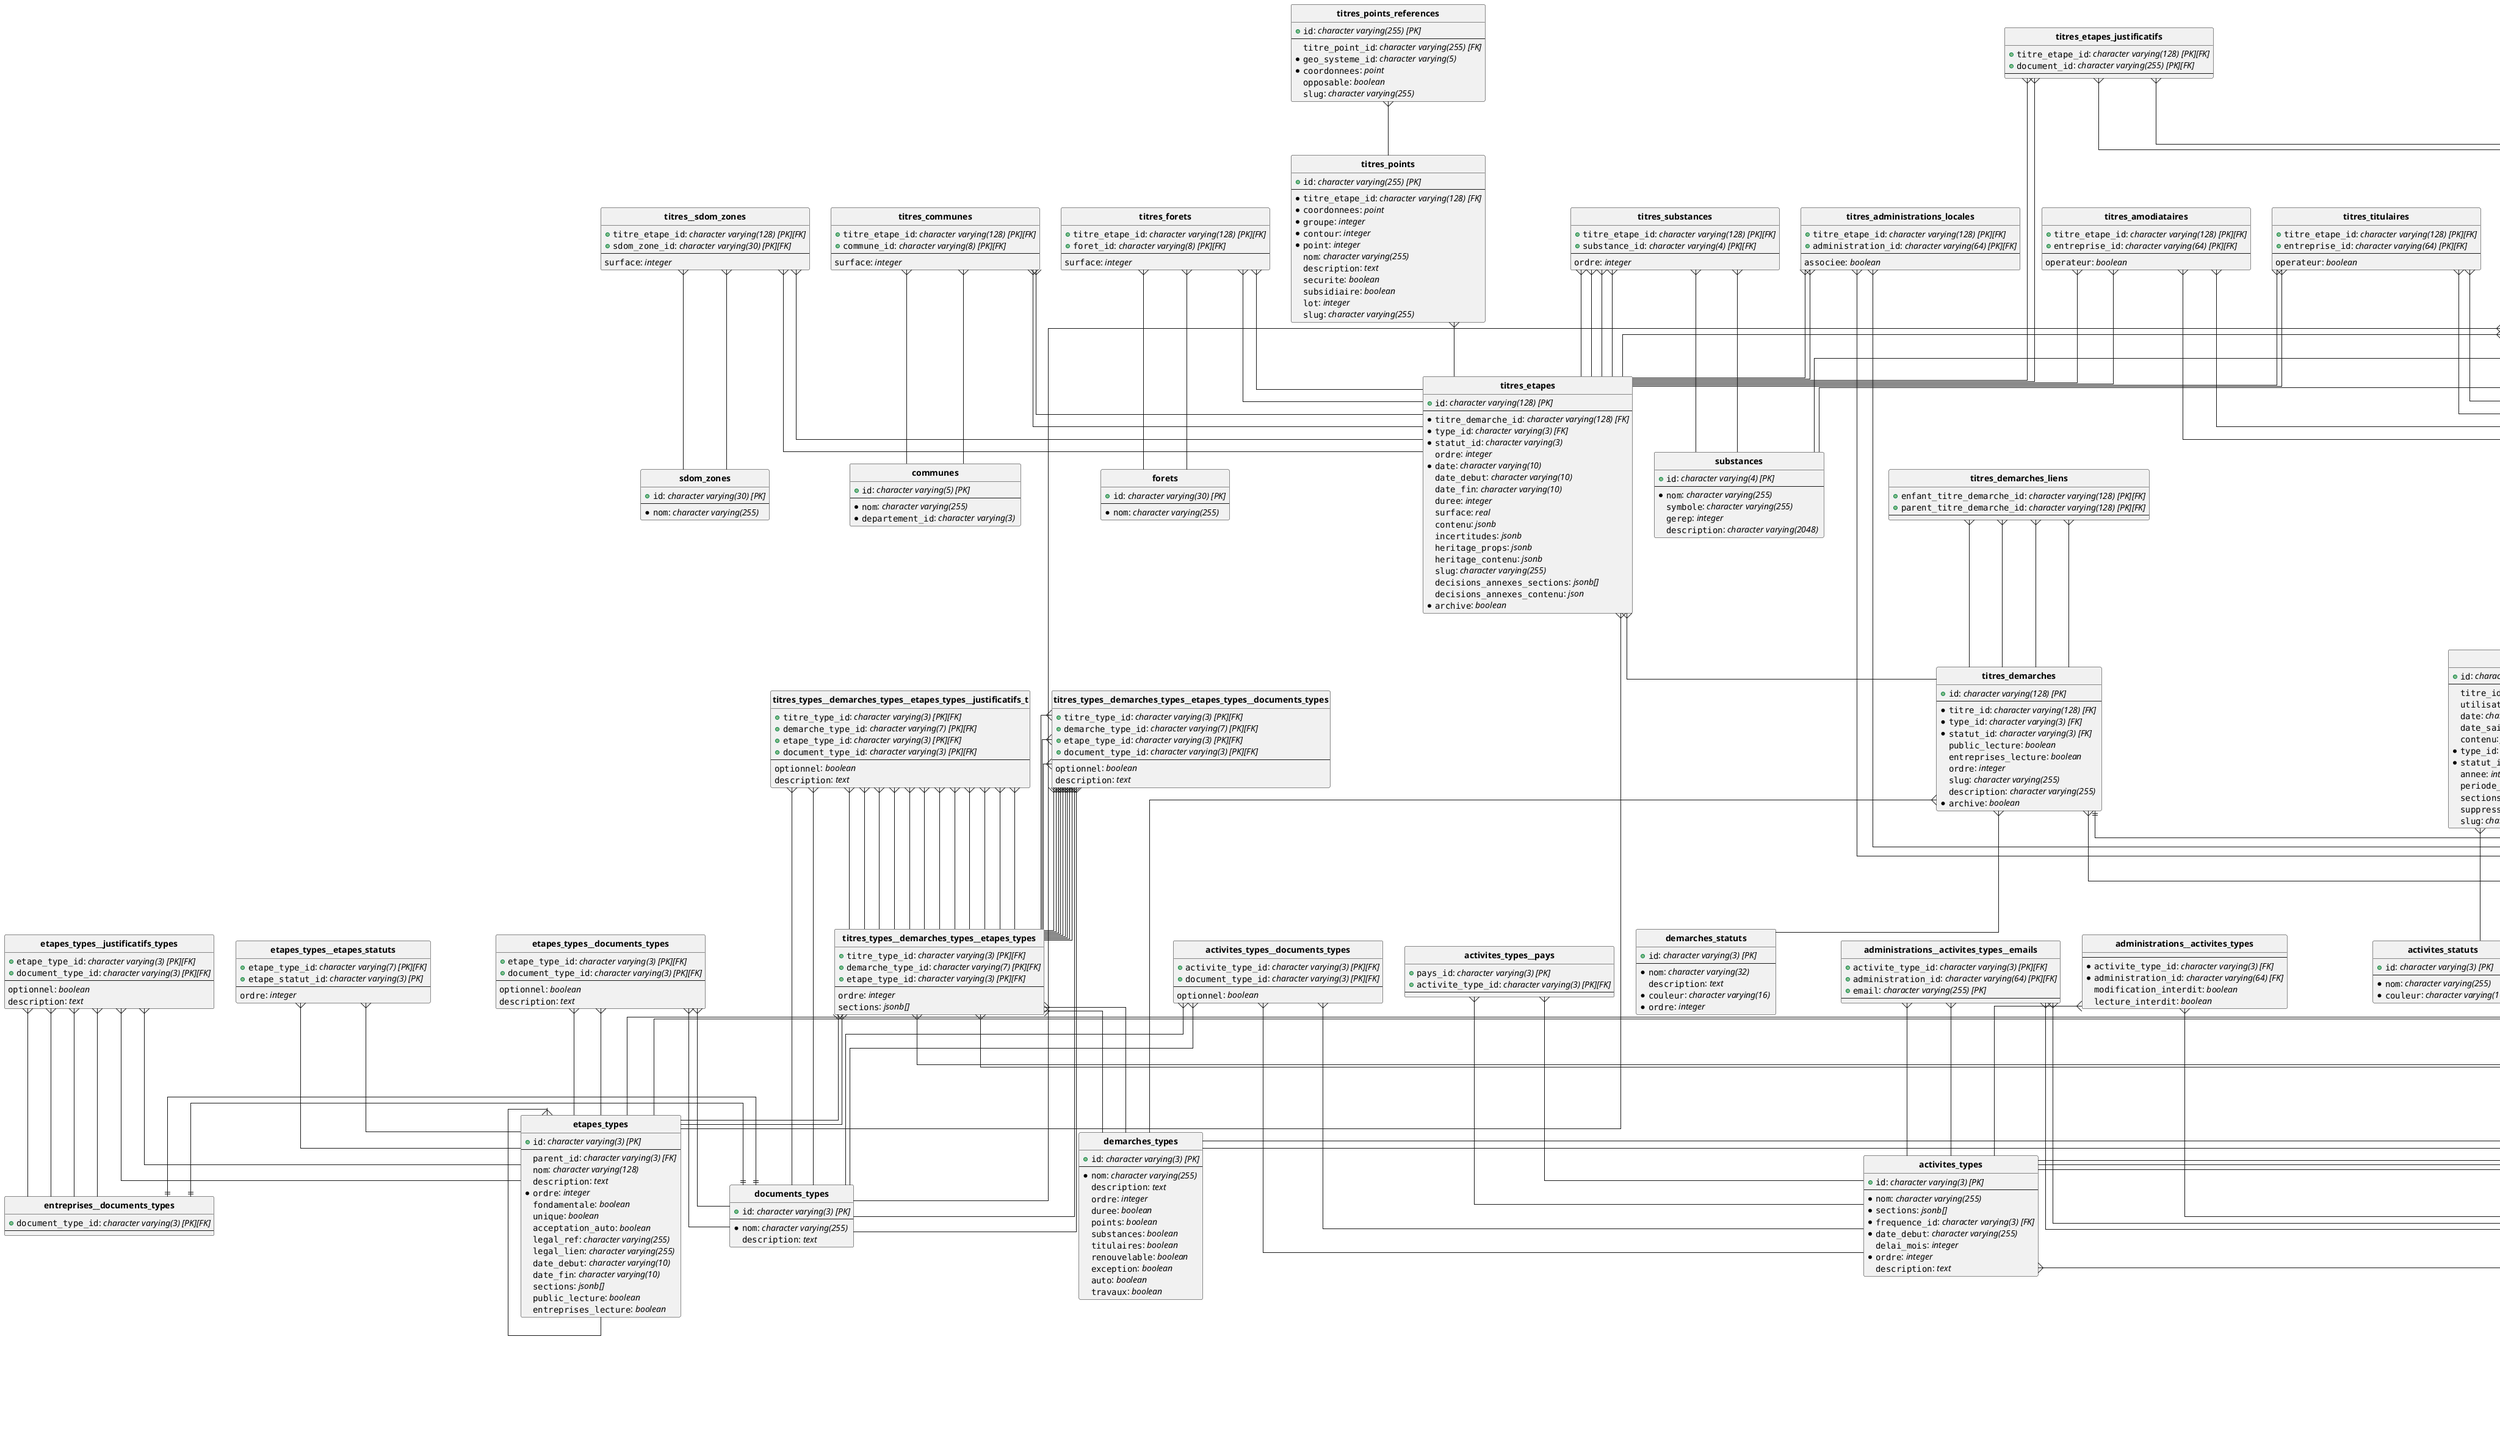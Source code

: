 @startuml
hide circle
skinparam linetype ortho

entity "**activites_statuts**" {
  + ""id"": //character varying(3) [PK]//
  --
  *""nom"": //character varying(255) //
  *""couleur"": //character varying(16) //
}

entity "**activites_types**" {
  + ""id"": //character varying(3) [PK]//
  --
  *""nom"": //character varying(255) //
  *""sections"": //jsonb[] //
  *""frequence_id"": //character varying(3) [FK]//
  *""date_debut"": //character varying(255) //
  ""delai_mois"": //integer //
  *""ordre"": //integer //
  ""description"": //text //
}

entity "**activites_types__documents_types**" {
  + ""activite_type_id"": //character varying(3) [PK][FK]//
  + ""document_type_id"": //character varying(3) [PK][FK]//
  --
  ""optionnel"": //boolean //
}

entity "**activites_types__pays**" {
  + ""pays_id"": //character varying(3) [PK]//
  + ""activite_type_id"": //character varying(3) [PK][FK]//
  --
}

entity "**activites_types__titres_types**" {
  + ""titre_type_id"": //character varying(3) [PK][FK]//
  + ""activite_type_id"": //character varying(3) [PK][FK]//
  --
}

entity "**administrations**" {
  + ""id"": //character varying(64) [PK]//
  --
}

entity "**administrations__activites_types**" {
  --
  *""activite_type_id"": //character varying(3) [FK]//
  *""administration_id"": //character varying(64) [FK]//
  ""modification_interdit"": //boolean //
  ""lecture_interdit"": //boolean //
}

entity "**administrations__activites_types__emails**" {
  + ""activite_type_id"": //character varying(3) [PK][FK]//
  + ""administration_id"": //character varying(64) [PK][FK]//
  + ""email"": //character varying(255) [PK]//
  --
}

entity "**administrations__titres_types**" {
  + ""administration_id"": //character varying(255) [PK][FK]//
  + ""titre_type_id"": //character varying(255) [PK][FK]//
  --
  ""gestionnaire"": //boolean //
  ""associee"": //boolean //
}

entity "**administrations__titres_types__etapes_types**" {
  + ""administration_id"": //character varying(255) [PK][FK]//
  + ""titre_type_id"": //character varying(255) [PK][FK]//
  + ""etape_type_id"": //character varying(255) [PK][FK]//
  --
  ""lecture_interdit"": //boolean //
  ""creation_interdit"": //boolean //
  ""modification_interdit"": //boolean //
}

entity "**administrations__titres_types__titres_statuts**" {
  + ""administration_id"": //character varying(255) [PK][FK]//
  + ""titre_type_id"": //character varying(255) [PK][FK]//
  + ""titre_statut_id"": //character varying(255) [PK][FK]//
  --
  ""titres_modification_interdit"": //boolean //
  ""demarches_modification_interdit"": //boolean //
  ""etapes_modification_interdit"": //boolean //
}

entity "**annees**" {
  + ""id"": //integer [PK]//
  --
  *""nom"": //character varying(255) //
  ""frequence_id"": //character varying(3) [FK]//
}

entity "**caches**" {
  + ""id"": //character varying(128) [PK]//
  --
  ""valeur"": //jsonb //
}

entity "**communes**" {
  + ""id"": //character varying(5) [PK]//
  --
  *""nom"": //character varying(255) //
  *""departement_id"": //character varying(3) //
}

entity "**demarches_statuts**" {
  + ""id"": //character varying(3) [PK]//
  --
  *""nom"": //character varying(32) //
  ""description"": //text //
  *""couleur"": //character varying(16) //
  *""ordre"": //integer //
}

entity "**demarches_types**" {
  + ""id"": //character varying(3) [PK]//
  --
  *""nom"": //character varying(255) //
  ""description"": //text //
  ""ordre"": //integer //
  ""duree"": //boolean //
  ""points"": //boolean //
  ""substances"": //boolean //
  ""titulaires"": //boolean //
  ""renouvelable"": //boolean //
  ""exception"": //boolean //
  ""auto"": //boolean //
  ""travaux"": //boolean //
}

entity "**documents**" {
  + ""id"": //character varying(255) [PK]//
  --
  *""type_id"": //character varying(3) [FK]//
  *""date"": //character varying(10) //
  ""entreprise_id"": //character varying(64) [FK]//
  ""titre_etape_id"": //character varying(128) [FK]//
  ""description"": //character varying(1024) //
  ""titre_activite_id"": //character varying(128) [FK]//
  ""fichier"": //boolean //
  ""fichier_type_id"": //character varying(3) //
  ""url"": //character varying(1024) //
  ""uri"": //character varying(1024) //
  ""jorf"": //character varying(32) //
  ""nor"": //character varying(32) //
  ""public_lecture"": //boolean //
  ""entreprises_lecture"": //boolean //
}

entity "**documents_types**" {
  + ""id"": //character varying(3) [PK]//
  --
  *""nom"": //character varying(255) //
  ""description"": //text //
}

entity "**domaines**" {
  + ""id"": //character varying(1) [PK]//
  --
  *""nom"": //character varying(255) //
  ""description"": //text //
  *""ordre"": //integer //
}

entity "**entreprises**" {
  + ""id"": //character varying(64) [PK]//
  --
  *""nom"": //character varying(255) //
  ""pays_id"": //character varying(255) //
  ""legal_siren"": //character varying(255) //
  ""legal_etranger"": //character varying(255) //
  ""legal_forme"": //character varying(255) //
  ""categorie"": //character varying(255) //
  ""date_creation"": //character varying(10) //
  ""adresse"": //character varying(255) //
  ""code_postal"": //character varying(255) //
  ""commune"": //character varying(255) //
  ""cedex"": //character varying(255) //
  ""url"": //character varying(1024) //
  ""email"": //character varying(255) //
  ""telephone"": //character varying(255) //
  ""archive"": //boolean //
}

entity "**entreprises__documents_types**" {
  + ""document_type_id"": //character varying(3) [PK][FK]//
  --
}

entity "**entreprises__titres_types**" {
  + ""entreprise_id"": //character varying(255) [PK][FK]//
  + ""titre_type_id"": //character varying(255) [PK][FK]//
  --
  ""titres_creation"": //boolean //
}

entity "**entreprises_etablissements**" {
  + ""id"": //character varying(64) [PK]//
  --
  *""entreprise_id"": //character varying(64) [FK]//
  ""nom"": //character varying(255) //
  ""legal_siret"": //character varying(255) //
  ""date_debut"": //character varying(10) //
  ""date_fin"": //character varying(10) //
}

entity "**etapes_types**" {
  + ""id"": //character varying(3) [PK]//
  --
  ""parent_id"": //character varying(3) [FK]//
  ""nom"": //character varying(128) //
  ""description"": //text //
  *""ordre"": //integer //
  ""fondamentale"": //boolean //
  ""unique"": //boolean //
  ""acceptation_auto"": //boolean //
  ""legal_ref"": //character varying(255) //
  ""legal_lien"": //character varying(255) //
  ""date_debut"": //character varying(10) //
  ""date_fin"": //character varying(10) //
  ""sections"": //jsonb[] //
  ""public_lecture"": //boolean //
  ""entreprises_lecture"": //boolean //
}

entity "**etapes_types__documents_types**" {
  + ""etape_type_id"": //character varying(3) [PK][FK]//
  + ""document_type_id"": //character varying(3) [PK][FK]//
  --
  ""optionnel"": //boolean //
  ""description"": //text //
}

entity "**etapes_types__etapes_statuts**" {
  + ""etape_type_id"": //character varying(7) [PK][FK]//
  + ""etape_statut_id"": //character varying(3) [PK]//
  --
  ""ordre"": //integer //
}

entity "**etapes_types__justificatifs_types**" {
  + ""etape_type_id"": //character varying(3) [PK][FK]//
  + ""document_type_id"": //character varying(3) [PK][FK]//
  --
  ""optionnel"": //boolean //
  ""description"": //text //
}

entity "**forets**" {
  + ""id"": //character varying(30) [PK]//
  --
  *""nom"": //character varying(255) //
}

entity "**frequences**" {
  + ""id"": //character varying(3) [PK]//
  --
  *""nom"": //character varying(255) //
  ""periodes_nom"": //character varying(255) //
}

entity "**globales**" {
  + ""id"": //character varying(255) [PK]//
  --
  *""valeur"": //boolean //
}

entity "**journaux**" {
  + ""id"": //character varying(255) [PK]//
  --
  *""utilisateur_id"": //character varying(255) //
  *""date"": //timestamp with time zone //
  *""element_id"": //character varying(255) //
  *""operation"": //text //
  ""differences"": //jsonb //
  *""titre_id"": //character varying(128) [FK]//
}

entity "**knex_migrations**" {
  + ""id"": //serial [PK]//
  --
  ""name"": //character varying(255) //
  ""batch"": //integer //
  ""migration_time"": //timestamp with time zone //
}

entity "**knex_migrations_lock**" {
  + ""index"": //serial [PK]//
  --
  ""is_locked"": //integer //
}

entity "**mois**" {
  + ""id"": //integer [PK]//
  --
  *""nom"": //character varying(255) //
  ""frequence_id"": //character varying(3) [FK]//
  ""trimestre_id"": //integer [FK]//
}

entity "**phases_statuts**" {
  + ""id"": //character varying(3) [PK]//
  --
  *""nom"": //character varying(32) //
  *""couleur"": //character varying(16) //
}

entity "**references_types**" {
  + ""id"": //character varying(3) [PK]//
  --
  *""nom"": //character varying(255) //
}

entity "**sdom_zones**" {
  + ""id"": //character varying(30) [PK]//
  --
  *""nom"": //character varying(255) //
}

entity "**spatial_ref_sys**" {
  + ""srid"": //integer [PK]//
  --
  ""auth_name"": //character varying(256) //
  ""auth_srid"": //integer //
  ""srtext"": //character varying(2048) //
  ""proj4text"": //character varying(2048) //
}

entity "**substances**" {
  + ""id"": //character varying(4) [PK]//
  --
  *""nom"": //character varying(255) //
  ""symbole"": //character varying(255) //
  ""gerep"": //integer //
  ""description"": //character varying(2048) //
}

entity "**substances__substances_legales**" {
  + ""substance_id"": //character varying(255) [PK][FK]//
  + ""substance_legale_id"": //character varying(255) [PK][FK]//
  --
}

entity "**substances_legales**" {
  + ""id"": //character varying(255) [PK]//
  --
  *""nom"": //character varying(255) //
  *""domaine_id"": //character varying(1) [FK]//
  ""description"": //text //
  *""substance_legale_code_id"": //character varying(255) [FK]//
}

entity "**substances_legales_codes**" {
  + ""id"": //character varying(255) [PK]//
  --
  ""nom"": //character varying(255) //
  *""code"": //character varying(255) //
  ""description"": //text //
  *""lien"": //character varying(255) //
  *""ordre"": //integer //
}

entity "**titres**" {
  + ""id"": //character varying(128) [PK]//
  --
  *""nom"": //character varying(255) //
  *""type_id"": //character varying(3) [FK]//
  *""domaine_id"": //character varying(1) [FK]//
  *""statut_id"": //character varying(3) [FK]//
  ""date_debut"": //character varying(10) //
  ""date_fin"": //character varying(10) //
  ""date_demande"": //character varying(10) //
  ""public_lecture"": //boolean //
  ""entreprises_lecture"": //boolean //
  ""doublon_titre_id"": //character varying(128) //
  ""contenus_titre_etapes_ids"": //jsonb //
  ""coordonnees"": //point //
  ""props_titre_etapes_ids"": //jsonb //
  ""slug"": //character varying(255) //
  *""archive"": //boolean //
}

entity "**titres__sdom_zones**" {
  + ""titre_etape_id"": //character varying(128) [PK][FK]//
  + ""sdom_zone_id"": //character varying(30) [PK][FK]//
  --
  ""surface"": //integer //
}

entity "**titres__titres**" {
  + ""titre_from_id"": //character varying(255) [PK][FK]//
  + ""titre_to_id"": //character varying(255) [PK][FK]//
  --
}

entity "**titres_activites**" {
  + ""id"": //character varying(255) [PK]//
  --
  ""titre_id"": //character varying(128) [FK]//
  ""utilisateur_id"": //character varying(128) [FK]//
  ""date"": //character varying(10) //
  ""date_saisie"": //character varying(10) //
  ""contenu"": //jsonb //
  *""type_id"": //character varying(3) [FK]//
  *""statut_id"": //character varying(3) [FK]//
  ""annee"": //integer //
  ""periode_id"": //integer //
  ""sections"": //jsonb[] //
  ""suppression"": //boolean //
  ""slug"": //character varying(255) //
}

entity "**titres_administrations**" {
  + ""titre_id"": //character varying(128) [PK][FK]//
  + ""administration_id"": //character varying(128) [PK][FK]//
  --
}

entity "**titres_administrations_gestionnaires**" {
  + ""titre_id"": //character varying(128) [PK][FK]//
  + ""administration_id"": //character varying(64) [PK][FK]//
  --
  ""associee"": //boolean //
}

entity "**titres_administrations_locales**" {
  + ""titre_etape_id"": //character varying(128) [PK][FK]//
  + ""administration_id"": //character varying(64) [PK][FK]//
  --
  ""associee"": //boolean //
}

entity "**titres_amodiataires**" {
  + ""titre_etape_id"": //character varying(128) [PK][FK]//
  + ""entreprise_id"": //character varying(64) [PK][FK]//
  --
  ""operateur"": //boolean //
}

entity "**titres_communes**" {
  + ""titre_etape_id"": //character varying(128) [PK][FK]//
  + ""commune_id"": //character varying(8) [PK][FK]//
  --
  ""surface"": //integer //
}

entity "**titres_demarches**" {
  + ""id"": //character varying(128) [PK]//
  --
  *""titre_id"": //character varying(128) [FK]//
  *""type_id"": //character varying(3) [FK]//
  *""statut_id"": //character varying(3) [FK]//
  ""public_lecture"": //boolean //
  ""entreprises_lecture"": //boolean //
  ""ordre"": //integer //
  ""slug"": //character varying(255) //
  ""description"": //character varying(255) //
  *""archive"": //boolean //
}

entity "**titres_demarches_liens**" {
  + ""enfant_titre_demarche_id"": //character varying(128) [PK][FK]//
  + ""parent_titre_demarche_id"": //character varying(128) [PK][FK]//
  --
}

entity "**titres_etapes**" {
  + ""id"": //character varying(128) [PK]//
  --
  *""titre_demarche_id"": //character varying(128) [FK]//
  *""type_id"": //character varying(3) [FK]//
  *""statut_id"": //character varying(3) //
  ""ordre"": //integer //
  *""date"": //character varying(10) //
  ""date_debut"": //character varying(10) //
  ""date_fin"": //character varying(10) //
  ""duree"": //integer //
  ""surface"": //real //
  ""contenu"": //jsonb //
  ""incertitudes"": //jsonb //
  ""heritage_props"": //jsonb //
  ""heritage_contenu"": //jsonb //
  ""slug"": //character varying(255) //
  ""decisions_annexes_sections"": //jsonb[] //
  ""decisions_annexes_contenu"": //json //
  *""archive"": //boolean //
}

entity "**titres_etapes_justificatifs**" {
  + ""titre_etape_id"": //character varying(128) [PK][FK]//
  + ""document_id"": //character varying(255) [PK][FK]//
  --
}

entity "**titres_forets**" {
  + ""titre_etape_id"": //character varying(128) [PK][FK]//
  + ""foret_id"": //character varying(8) [PK][FK]//
  --
  ""surface"": //integer //
}

entity "**titres_phases**" {
  + ""titre_demarche_id"": //character varying(128) [PK][FK]//
  --
  *""statut_id"": //character varying(3) [FK]//
  ""date_debut"": //character varying(10) //
  ""date_fin"": //character varying(10) //
}

entity "**titres_points**" {
  + ""id"": //character varying(255) [PK]//
  --
  *""titre_etape_id"": //character varying(128) [FK]//
  *""coordonnees"": //point //
  *""groupe"": //integer //
  *""contour"": //integer //
  *""point"": //integer //
  ""nom"": //character varying(255) //
  ""description"": //text //
  ""securite"": //boolean //
  ""subsidiaire"": //boolean //
  ""lot"": //integer //
  ""slug"": //character varying(255) //
}

entity "**titres_points_references**" {
  + ""id"": //character varying(255) [PK]//
  --
  ""titre_point_id"": //character varying(255) [FK]//
  *""geo_systeme_id"": //character varying(5) //
  *""coordonnees"": //point //
  ""opposable"": //boolean //
  ""slug"": //character varying(255) //
}

entity "**titres_references**" {
  + ""titre_id"": //character varying(128) [PK][FK]//
  + ""type_id"": //character varying(3) [PK][FK]//
  + ""nom"": //character varying(255) [PK]//
  --
}

entity "**titres_statuts**" {
  + ""id"": //character varying(3) [PK]//
  --
  *""nom"": //character varying(32) //
  ""description"": //text //
  *""couleur"": //character varying(16) //
  ""ordre"": //integer //
}

entity "**titres_substances**" {
  + ""titre_etape_id"": //character varying(128) [PK][FK]//
  + ""substance_id"": //character varying(4) [PK][FK]//
  --
  ""ordre"": //integer //
}

entity "**titres_titulaires**" {
  + ""titre_etape_id"": //character varying(128) [PK][FK]//
  + ""entreprise_id"": //character varying(64) [PK][FK]//
  --
  ""operateur"": //boolean //
}

entity "**titres_types**" {
  + ""id"": //character varying(3) [PK]//
  --
  *""domaine_id"": //character varying(1) [FK]//
  *""type_id"": //character varying(3) [FK]//
  ""contenu_ids"": //jsonb[] //
  ""archive"": //boolean //
}

entity "**titres_types__demarches_types**" {
  + ""titre_type_id"": //character varying(3) [PK][FK]//
  + ""demarche_type_id"": //character varying(3) [PK][FK]//
  --
  ""duree_max"": //integer //
  ""acceptation_implicite"": //boolean //
  ""delai_implicite"": //character varying(255) //
  ""delai_recours"": //character varying(255) //
  ""legal_ref"": //character varying(255) //
  ""legal_lien"": //character varying(255) //
  ""date_debut"": //character varying(10) //
  ""date_fin"": //character varying(10) //
}

entity "**titres_types__demarches_types__etapes_types**" {
  + ""titre_type_id"": //character varying(3) [PK][FK]//
  + ""demarche_type_id"": //character varying(7) [PK][FK]//
  + ""etape_type_id"": //character varying(3) [PK][FK]//
  --
  ""ordre"": //integer //
  ""sections"": //jsonb[] //
}

entity "**titres_types__demarches_types__etapes_types__documents_types**" {
  + ""titre_type_id"": //character varying(3) [PK][FK]//
  + ""demarche_type_id"": //character varying(7) [PK][FK]//
  + ""etape_type_id"": //character varying(3) [PK][FK]//
  + ""document_type_id"": //character varying(3) [PK][FK]//
  --
  ""optionnel"": //boolean //
  ""description"": //text //
}

entity "**titres_types__demarches_types__etapes_types__justificatifs_t**" {
  + ""titre_type_id"": //character varying(3) [PK][FK]//
  + ""demarche_type_id"": //character varying(7) [PK][FK]//
  + ""etape_type_id"": //character varying(3) [PK][FK]//
  + ""document_type_id"": //character varying(3) [PK][FK]//
  --
  ""optionnel"": //boolean //
  ""description"": //text //
}

entity "**titres_types__titres_statuts**" {
  + ""titre_type_id"": //character varying(255) [PK][FK]//
  + ""titre_statut_id"": //character varying(255) [PK][FK]//
  --
  ""public_lecture"": //boolean //
}

entity "**titres_types_types**" {
  + ""id"": //character varying(2) [PK]//
  --
  *""nom"": //character varying(255) //
  ""description"": //text //
  *""ordre"": //integer //
}

entity "**trimestres**" {
  + ""id"": //integer [PK]//
  --
  *""nom"": //character varying(255) //
  ""frequence_id"": //character varying(3) [FK]//
}

entity "**utilisateurs**" {
  + ""id"": //character varying(255) [PK]//
  --
  ""email"": //character varying(255) //
  *""mot_de_passe"": //character varying(255) //
  ""nom"": //character varying(255) //
  ""prenom"": //character varying(255) //
  ""telephone_fixe"": //character varying(255) //
  ""telephone_mobile"": //character varying(255) //
  ""refresh_token"": //character varying(255) //
  *""role"": //character varying(255) //
  ""preferences"": //json //
  ""newsletter"": //boolean //
  *""date_creation"": //character varying(255) //
  ""administration_id"": //character varying(255) [FK]//
}

entity "**utilisateurs__entreprises**" {
  --
  ""utilisateur_id"": //character varying(64) [FK]//
  ""entreprise_id"": //character varying(64) [FK]//
}

entity "**utilisateurs__titres**" {
  + ""utilisateur_id"": //character varying(255) [PK][FK]//
  + ""titre_id"": //character varying(255) [PK][FK]//
  --
}

"**activites_types**"   }--  "**frequences**"

"**activites_types__documents_types**"   }--  "**activites_types**"

"**activites_types__documents_types**"   }--  "**activites_types**"

"**activites_types__documents_types**"   }--  "**documents_types**"

"**activites_types__documents_types**"   }--  "**documents_types**"

"**activites_types__pays**"   }--  "**activites_types**"

"**activites_types__pays**"   }--  "**activites_types**"

"**activites_types__titres_types**"   }--  "**activites_types**"

"**activites_types__titres_types**"   }--  "**activites_types**"

"**activites_types__titres_types**"   }--  "**titres_types**"

"**activites_types__titres_types**"   }--  "**titres_types**"

"**administrations__activites_types**"   }--  "**activites_types**"

"**administrations__activites_types**"   }--  "**administrations**"

"**administrations__activites_types__emails**"   }--  "**activites_types**"

"**administrations__activites_types__emails**"   }--  "**activites_types**"

"**administrations__activites_types__emails**"   }--  "**administrations**"

"**administrations__activites_types__emails**"   }--  "**administrations**"

"**administrations__titres_types**"   }--  "**administrations**"

"**administrations__titres_types**"   }--  "**administrations**"

"**administrations__titres_types**"   }--  "**titres_types**"

"**administrations__titres_types**"   }--  "**titres_types**"

"**administrations__titres_types__etapes_types**"   }--  "**administrations**"

"**administrations__titres_types__etapes_types**"   }--  "**administrations**"

"**administrations__titres_types__etapes_types**"   }--  "**etapes_types**"

"**administrations__titres_types__etapes_types**"   }--  "**etapes_types**"

"**administrations__titres_types__etapes_types**"   }--  "**titres_types**"

"**administrations__titres_types__etapes_types**"   }--  "**titres_types**"

"**administrations__titres_types__titres_statuts**"   }--  "**administrations**"

"**administrations__titres_types__titres_statuts**"   }--  "**administrations**"

"**administrations__titres_types__titres_statuts**"   }--  "**titres_statuts**"

"**administrations__titres_types__titres_statuts**"   }--  "**titres_statuts**"

"**administrations__titres_types__titres_statuts**"   }--  "**titres_types**"

"**administrations__titres_types__titres_statuts**"   }--  "**titres_types**"

"**annees**"   }--  "**frequences**"

"**documents**"   }--  "**entreprises**"

"**documents**"   }--  "**titres_activites**"

"**documents**"   }--  "**titres_etapes**"

"**documents**"   }--  "**documents_types**"

"**entreprises__documents_types**"  ||-||  "**documents_types**"

"**entreprises__documents_types**"  ||-||  "**documents_types**"

"**entreprises__titres_types**"   }--  "**entreprises**"

"**entreprises__titres_types**"   }--  "**entreprises**"

"**entreprises__titres_types**"   }--  "**titres_types**"

"**entreprises__titres_types**"   }--  "**titres_types**"

"**entreprises_etablissements**"   }--  "**entreprises**"

"**etapes_types**"   }--  "**etapes_types**"

"**etapes_types__documents_types**"   }--  "**documents_types**"

"**etapes_types__documents_types**"   }--  "**documents_types**"

"**etapes_types__documents_types**"   }--  "**etapes_types**"

"**etapes_types__documents_types**"   }--  "**etapes_types**"

"**etapes_types__etapes_statuts**"   }--  "**etapes_types**"

"**etapes_types__etapes_statuts**"   }--  "**etapes_types**"

"**etapes_types__justificatifs_types**"   }--  "**entreprises__documents_types**"

"**etapes_types__justificatifs_types**"   }--  "**entreprises__documents_types**"

"**etapes_types__justificatifs_types**"   }--  "**entreprises__documents_types**"

"**etapes_types__justificatifs_types**"   }--  "**entreprises__documents_types**"

"**etapes_types__justificatifs_types**"   }--  "**etapes_types**"

"**etapes_types__justificatifs_types**"   }--  "**etapes_types**"

"**journaux**"   }--  "**titres**"

"**mois**"   }--  "**frequences**"

"**mois**"   }--  "**trimestres**"

"**substances__substances_legales**"   }--  "**substances**"

"**substances__substances_legales**"   }--  "**substances**"

"**substances__substances_legales**"   }--  "**substances_legales**"

"**substances__substances_legales**"   }--  "**substances_legales**"

"**substances_legales**"   }--  "**domaines**"

"**substances_legales**"   }--  "**substances_legales_codes**"

"**titres**"   }--  "**domaines**"

"**titres**"   }--  "**titres_statuts**"

"**titres**"   }--  "**titres_types**"

"**titres__sdom_zones**"   }--  "**sdom_zones**"

"**titres__sdom_zones**"   }--  "**sdom_zones**"

"**titres__sdom_zones**"   }--  "**titres_etapes**"

"**titres__sdom_zones**"   }--  "**titres_etapes**"

"**titres__titres**"   }--  "**titres**"

"**titres__titres**"   }--  "**titres**"

"**titres__titres**"   }--  "**titres**"

"**titres__titres**"   }--  "**titres**"

"**titres_activites**"   }--  "**activites_statuts**"

"**titres_activites**"   }--  "**titres**"

"**titres_activites**"   }--  "**activites_types**"

"**titres_activites**"   }--  "**utilisateurs**"

"**titres_administrations**"   }--  "**administrations**"

"**titres_administrations**"   }--  "**administrations**"

"**titres_administrations**"   }--  "**titres**"

"**titres_administrations**"   }--  "**titres**"

"**titres_administrations_gestionnaires**"   }--  "**administrations**"

"**titres_administrations_gestionnaires**"   }--  "**administrations**"

"**titres_administrations_gestionnaires**"   }--  "**titres**"

"**titres_administrations_gestionnaires**"   }--  "**titres**"

"**titres_administrations_locales**"   }--  "**administrations**"

"**titres_administrations_locales**"   }--  "**administrations**"

"**titres_administrations_locales**"   }--  "**titres_etapes**"

"**titres_administrations_locales**"   }--  "**titres_etapes**"

"**titres_amodiataires**"   }--  "**entreprises**"

"**titres_amodiataires**"   }--  "**entreprises**"

"**titres_amodiataires**"   }--  "**titres_etapes**"

"**titres_amodiataires**"   }--  "**titres_etapes**"

"**titres_communes**"   }--  "**communes**"

"**titres_communes**"   }--  "**communes**"

"**titres_communes**"   }--  "**titres_etapes**"

"**titres_communes**"   }--  "**titres_etapes**"

"**titres_demarches**"   }--  "**demarches_statuts**"

"**titres_demarches**"   }--  "**titres**"

"**titres_demarches**"   }--  "**demarches_types**"

"**titres_demarches_liens**"   }--  "**titres_demarches**"

"**titres_demarches_liens**"   }--  "**titres_demarches**"

"**titres_demarches_liens**"   }--  "**titres_demarches**"

"**titres_demarches_liens**"   }--  "**titres_demarches**"

"**titres_etapes**"   }--  "**titres_demarches**"

"**titres_etapes**"   }--  "**etapes_types**"

"**titres_etapes_justificatifs**"   }--  "**documents**"

"**titres_etapes_justificatifs**"   }--  "**documents**"

"**titres_etapes_justificatifs**"   }--  "**titres_etapes**"

"**titres_etapes_justificatifs**"   }--  "**titres_etapes**"

"**titres_forets**"   }--  "**forets**"

"**titres_forets**"   }--  "**forets**"

"**titres_forets**"   }--  "**titres_etapes**"

"**titres_forets**"   }--  "**titres_etapes**"

"**titres_phases**"   }--  "**phases_statuts**"

"**titres_phases**"  ||-||  "**titres_demarches**"

"**titres_points**"   }--  "**titres_etapes**"

"**titres_points_references**"   }--  "**titres_points**"

"**titres_references**"   }--  "**titres**"

"**titres_references**"   }--  "**titres**"

"**titres_references**"   }--  "**references_types**"

"**titres_references**"   }--  "**references_types**"

"**titres_substances**"   }--  "**substances**"

"**titres_substances**"   }--  "**substances**"

"**titres_substances**"   }--  "**titres_etapes**"

"**titres_substances**"   }--  "**titres_etapes**"

"**titres_substances**"   }--  "**titres_etapes**"

"**titres_substances**"   }--  "**titres_etapes**"

"**titres_titulaires**"   }--  "**entreprises**"

"**titres_titulaires**"   }--  "**entreprises**"

"**titres_titulaires**"   }--  "**titres_etapes**"

"**titres_titulaires**"   }--  "**titres_etapes**"

"**titres_types**"   }--  "**domaines**"

"**titres_types**"   }--  "**domaines**"

"**titres_types**"   }--  "**titres_types_types**"

"**titres_types**"   }--  "**titres_types_types**"

"**titres_types__demarches_types**"   }--  "**demarches_types**"

"**titres_types__demarches_types**"   }--  "**demarches_types**"

"**titres_types__demarches_types**"   }--  "**titres_types**"

"**titres_types__demarches_types**"   }--  "**titres_types**"

"**titres_types__demarches_types__etapes_types**"   }--  "**demarches_types**"

"**titres_types__demarches_types__etapes_types**"   }--  "**demarches_types**"

"**titres_types__demarches_types__etapes_types**"   }--  "**etapes_types**"

"**titres_types__demarches_types__etapes_types**"   }--  "**etapes_types**"

"**titres_types__demarches_types__etapes_types**"   }--  "**titres_types**"

"**titres_types__demarches_types__etapes_types**"   }--  "**titres_types**"

"**titres_types__demarches_types__etapes_types__documents_types**"   }--  "**documents_types**"

"**titres_types__demarches_types__etapes_types__documents_types**"   }--  "**documents_types**"

"**titres_types__demarches_types__etapes_types__documents_types**"   }--  "**titres_types__demarches_types__etapes_types**"

"**titres_types__demarches_types__etapes_types__documents_types**"   }--  "**titres_types__demarches_types__etapes_types**"

"**titres_types__demarches_types__etapes_types__documents_types**"   }--  "**titres_types__demarches_types__etapes_types**"

"**titres_types__demarches_types__etapes_types__documents_types**"   }--  "**titres_types__demarches_types__etapes_types**"

"**titres_types__demarches_types__etapes_types__documents_types**"   }--  "**titres_types__demarches_types__etapes_types**"

"**titres_types__demarches_types__etapes_types__documents_types**"   }--  "**titres_types__demarches_types__etapes_types**"

"**titres_types__demarches_types__etapes_types__documents_types**"   }--  "**titres_types__demarches_types__etapes_types**"

"**titres_types__demarches_types__etapes_types__documents_types**"   }--  "**titres_types__demarches_types__etapes_types**"

"**titres_types__demarches_types__etapes_types__documents_types**"   }--  "**titres_types__demarches_types__etapes_types**"

"**titres_types__demarches_types__etapes_types__documents_types**"   }--  "**titres_types__demarches_types__etapes_types**"

"**titres_types__demarches_types__etapes_types__documents_types**"   }--  "**titres_types__demarches_types__etapes_types**"

"**titres_types__demarches_types__etapes_types__documents_types**"   }--  "**titres_types__demarches_types__etapes_types**"

"**titres_types__demarches_types__etapes_types__justificatifs_t**"   }--  "**documents_types**"

"**titres_types__demarches_types__etapes_types__justificatifs_t**"   }--  "**documents_types**"

"**titres_types__demarches_types__etapes_types__justificatifs_t**"   }--  "**titres_types__demarches_types__etapes_types**"

"**titres_types__demarches_types__etapes_types__justificatifs_t**"   }--  "**titres_types__demarches_types__etapes_types**"

"**titres_types__demarches_types__etapes_types__justificatifs_t**"   }--  "**titres_types__demarches_types__etapes_types**"

"**titres_types__demarches_types__etapes_types__justificatifs_t**"   }--  "**titres_types__demarches_types__etapes_types**"

"**titres_types__demarches_types__etapes_types__justificatifs_t**"   }--  "**titres_types__demarches_types__etapes_types**"

"**titres_types__demarches_types__etapes_types__justificatifs_t**"   }--  "**titres_types__demarches_types__etapes_types**"

"**titres_types__demarches_types__etapes_types__justificatifs_t**"   }--  "**titres_types__demarches_types__etapes_types**"

"**titres_types__demarches_types__etapes_types__justificatifs_t**"   }--  "**titres_types__demarches_types__etapes_types**"

"**titres_types__demarches_types__etapes_types__justificatifs_t**"   }--  "**titres_types__demarches_types__etapes_types**"

"**titres_types__demarches_types__etapes_types__justificatifs_t**"   }--  "**titres_types__demarches_types__etapes_types**"

"**titres_types__demarches_types__etapes_types__justificatifs_t**"   }--  "**titres_types__demarches_types__etapes_types**"

"**titres_types__demarches_types__etapes_types__justificatifs_t**"   }--  "**titres_types__demarches_types__etapes_types**"

"**titres_types__titres_statuts**"   }--  "**titres_statuts**"

"**titres_types__titres_statuts**"   }--  "**titres_statuts**"

"**titres_types__titres_statuts**"   }--  "**titres_types**"

"**titres_types__titres_statuts**"   }--  "**titres_types**"

"**trimestres**"   }--  "**frequences**"

"**utilisateurs**"   }--  "**administrations**"

"**utilisateurs__entreprises**"   }--  "**entreprises**"

"**utilisateurs__entreprises**"   }--  "**utilisateurs**"

"**utilisateurs__titres**"   }--  "**titres**"

"**utilisateurs__titres**"   }--  "**titres**"

"**utilisateurs__titres**"   }--  "**utilisateurs**"

"**utilisateurs__titres**"   }--  "**utilisateurs**"
@enduml
